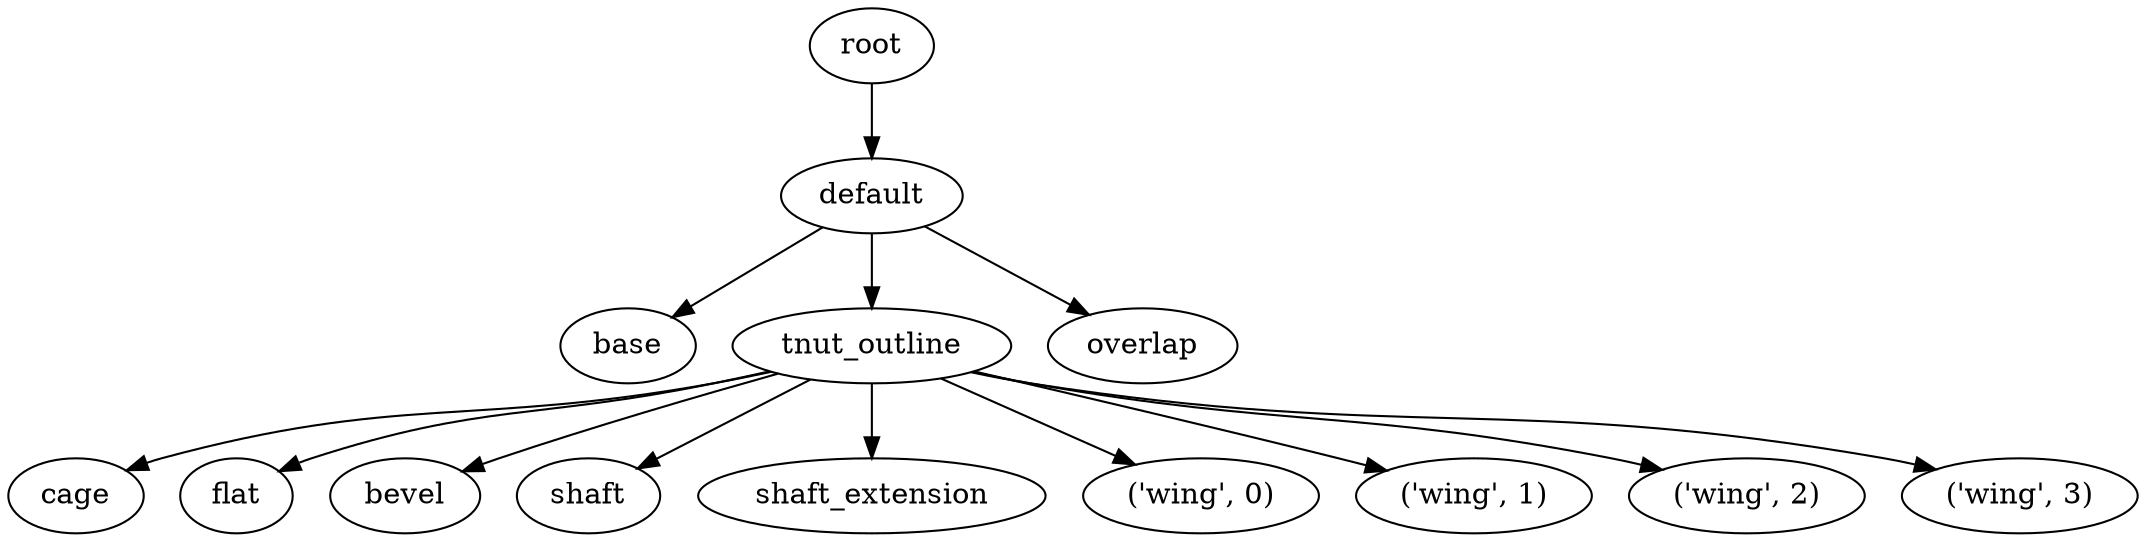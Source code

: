 digraph default {
    root_1 [label="root"];
    default_2 [label="default"];
    base_3 [label="base"];
    tnut_outline_4 [label="tnut_outline"];
    cage_5 [label="cage"];
    flat_6 [label="flat"];
    bevel_7 [label="bevel"];
    shaft_8 [label="shaft"];
    shaft_extension_9 [label="shaft_extension"];
    wing_10 [label="\('wing',\ 0\)"];
    wing_11 [label="\('wing',\ 1\)"];
    wing_12 [label="\('wing',\ 2\)"];
    wing_13 [label="\('wing',\ 3\)"];
    overlap_14 [label="overlap"];
    root_1 -> default_2;
    default_2 -> base_3;
    default_2 -> tnut_outline_4;
    tnut_outline_4 -> cage_5;
    tnut_outline_4 -> flat_6;
    tnut_outline_4 -> bevel_7;
    tnut_outline_4 -> shaft_8;
    tnut_outline_4 -> shaft_extension_9;
    tnut_outline_4 -> wing_10;
    tnut_outline_4 -> wing_11;
    tnut_outline_4 -> wing_12;
    tnut_outline_4 -> wing_13;
    default_2 -> overlap_14;
}

